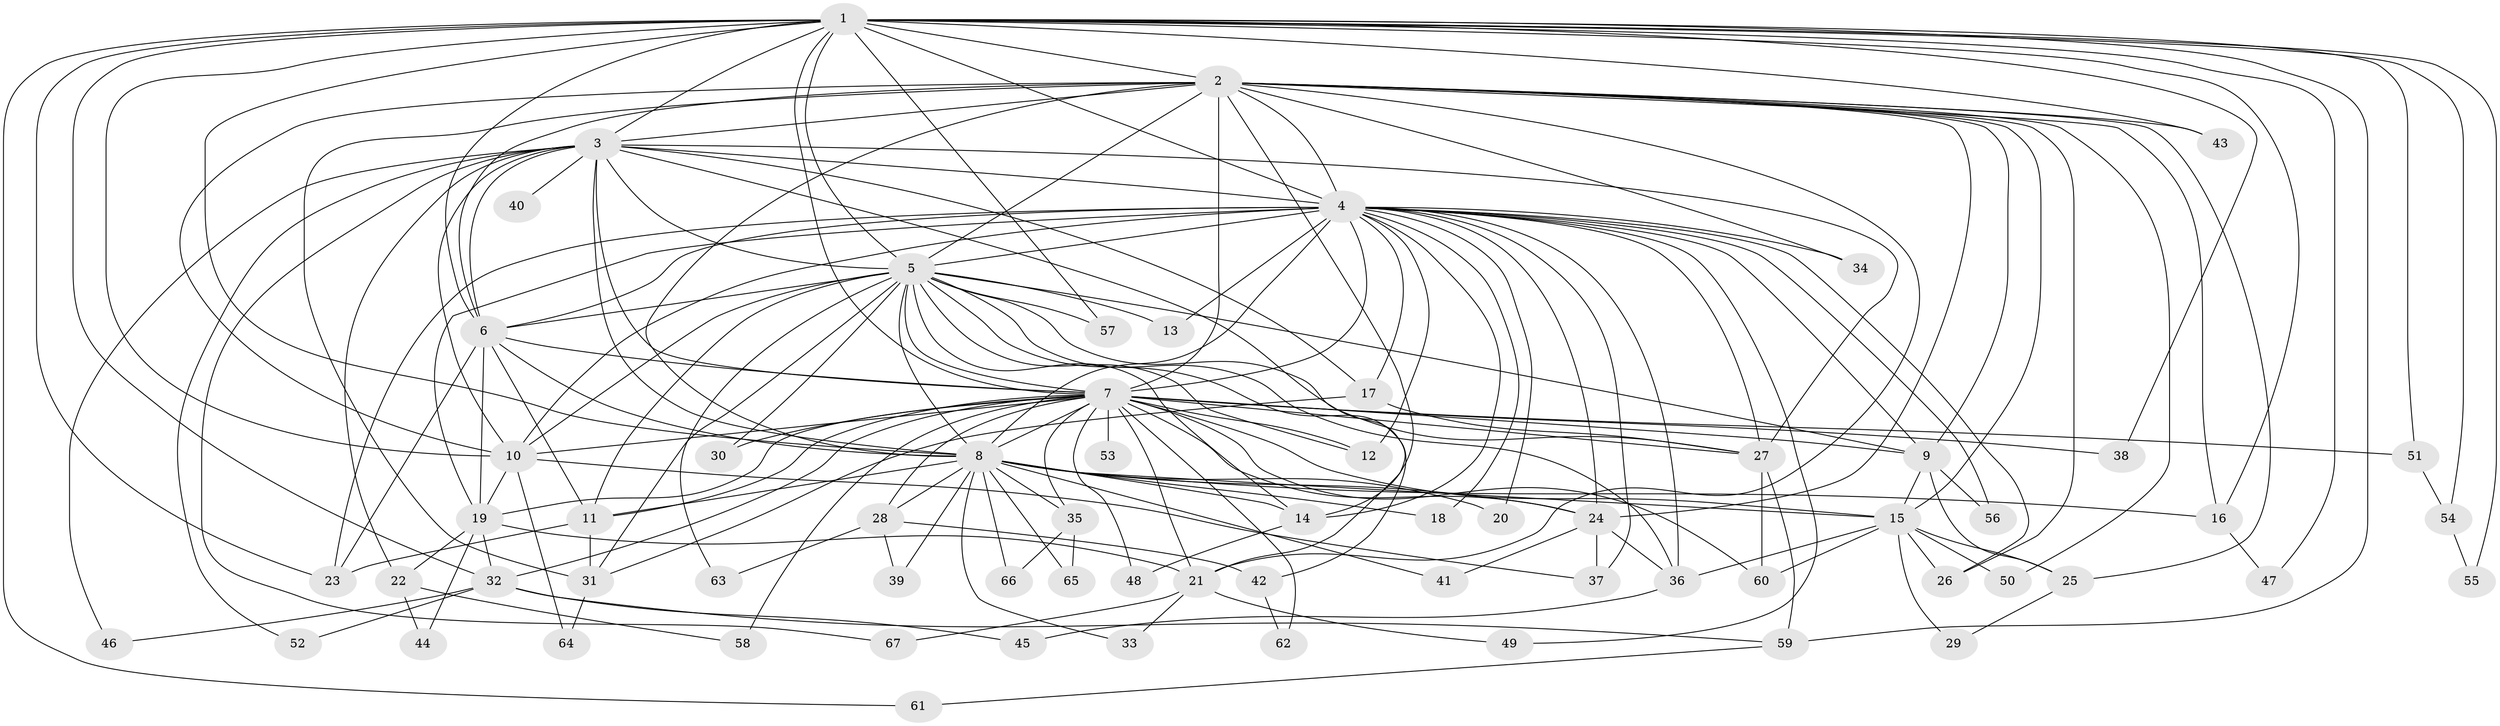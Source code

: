 // original degree distribution, {23: 0.014925373134328358, 16: 0.007462686567164179, 13: 0.007462686567164179, 25: 0.007462686567164179, 28: 0.007462686567164179, 21: 0.007462686567164179, 20: 0.007462686567164179, 38: 0.007462686567164179, 24: 0.007462686567164179, 6: 0.029850746268656716, 3: 0.19402985074626866, 2: 0.5373134328358209, 10: 0.007462686567164179, 4: 0.08955223880597014, 7: 0.022388059701492536, 5: 0.04477611940298507}
// Generated by graph-tools (version 1.1) at 2025/35/03/09/25 02:35:05]
// undirected, 67 vertices, 179 edges
graph export_dot {
graph [start="1"]
  node [color=gray90,style=filled];
  1;
  2;
  3;
  4;
  5;
  6;
  7;
  8;
  9;
  10;
  11;
  12;
  13;
  14;
  15;
  16;
  17;
  18;
  19;
  20;
  21;
  22;
  23;
  24;
  25;
  26;
  27;
  28;
  29;
  30;
  31;
  32;
  33;
  34;
  35;
  36;
  37;
  38;
  39;
  40;
  41;
  42;
  43;
  44;
  45;
  46;
  47;
  48;
  49;
  50;
  51;
  52;
  53;
  54;
  55;
  56;
  57;
  58;
  59;
  60;
  61;
  62;
  63;
  64;
  65;
  66;
  67;
  1 -- 2 [weight=2.0];
  1 -- 3 [weight=2.0];
  1 -- 4 [weight=2.0];
  1 -- 5 [weight=1.0];
  1 -- 6 [weight=2.0];
  1 -- 7 [weight=1.0];
  1 -- 8 [weight=1.0];
  1 -- 10 [weight=1.0];
  1 -- 16 [weight=1.0];
  1 -- 23 [weight=1.0];
  1 -- 32 [weight=1.0];
  1 -- 38 [weight=1.0];
  1 -- 43 [weight=1.0];
  1 -- 47 [weight=1.0];
  1 -- 51 [weight=1.0];
  1 -- 54 [weight=1.0];
  1 -- 55 [weight=1.0];
  1 -- 57 [weight=1.0];
  1 -- 59 [weight=1.0];
  1 -- 61 [weight=1.0];
  2 -- 3 [weight=2.0];
  2 -- 4 [weight=4.0];
  2 -- 5 [weight=2.0];
  2 -- 6 [weight=2.0];
  2 -- 7 [weight=18.0];
  2 -- 8 [weight=2.0];
  2 -- 9 [weight=1.0];
  2 -- 10 [weight=2.0];
  2 -- 14 [weight=1.0];
  2 -- 15 [weight=2.0];
  2 -- 16 [weight=1.0];
  2 -- 21 [weight=3.0];
  2 -- 24 [weight=1.0];
  2 -- 25 [weight=1.0];
  2 -- 26 [weight=1.0];
  2 -- 31 [weight=1.0];
  2 -- 34 [weight=3.0];
  2 -- 43 [weight=1.0];
  2 -- 50 [weight=1.0];
  3 -- 4 [weight=2.0];
  3 -- 5 [weight=1.0];
  3 -- 6 [weight=2.0];
  3 -- 7 [weight=3.0];
  3 -- 8 [weight=1.0];
  3 -- 10 [weight=1.0];
  3 -- 17 [weight=1.0];
  3 -- 21 [weight=1.0];
  3 -- 22 [weight=1.0];
  3 -- 27 [weight=1.0];
  3 -- 40 [weight=1.0];
  3 -- 46 [weight=1.0];
  3 -- 52 [weight=1.0];
  3 -- 67 [weight=1.0];
  4 -- 5 [weight=2.0];
  4 -- 6 [weight=3.0];
  4 -- 7 [weight=2.0];
  4 -- 8 [weight=2.0];
  4 -- 9 [weight=1.0];
  4 -- 10 [weight=2.0];
  4 -- 12 [weight=1.0];
  4 -- 13 [weight=1.0];
  4 -- 14 [weight=1.0];
  4 -- 17 [weight=1.0];
  4 -- 18 [weight=1.0];
  4 -- 19 [weight=1.0];
  4 -- 20 [weight=1.0];
  4 -- 23 [weight=1.0];
  4 -- 24 [weight=1.0];
  4 -- 26 [weight=1.0];
  4 -- 27 [weight=1.0];
  4 -- 34 [weight=1.0];
  4 -- 36 [weight=1.0];
  4 -- 37 [weight=1.0];
  4 -- 49 [weight=1.0];
  4 -- 56 [weight=1.0];
  5 -- 6 [weight=1.0];
  5 -- 7 [weight=2.0];
  5 -- 8 [weight=1.0];
  5 -- 9 [weight=1.0];
  5 -- 10 [weight=1.0];
  5 -- 11 [weight=1.0];
  5 -- 12 [weight=2.0];
  5 -- 13 [weight=1.0];
  5 -- 14 [weight=1.0];
  5 -- 27 [weight=1.0];
  5 -- 30 [weight=1.0];
  5 -- 31 [weight=1.0];
  5 -- 36 [weight=1.0];
  5 -- 42 [weight=1.0];
  5 -- 57 [weight=1.0];
  5 -- 63 [weight=1.0];
  6 -- 7 [weight=4.0];
  6 -- 8 [weight=2.0];
  6 -- 11 [weight=1.0];
  6 -- 19 [weight=1.0];
  6 -- 23 [weight=3.0];
  7 -- 8 [weight=1.0];
  7 -- 9 [weight=2.0];
  7 -- 10 [weight=1.0];
  7 -- 11 [weight=1.0];
  7 -- 12 [weight=1.0];
  7 -- 15 [weight=2.0];
  7 -- 19 [weight=1.0];
  7 -- 21 [weight=2.0];
  7 -- 24 [weight=2.0];
  7 -- 27 [weight=1.0];
  7 -- 28 [weight=1.0];
  7 -- 30 [weight=1.0];
  7 -- 32 [weight=1.0];
  7 -- 35 [weight=1.0];
  7 -- 38 [weight=1.0];
  7 -- 48 [weight=1.0];
  7 -- 51 [weight=1.0];
  7 -- 53 [weight=1.0];
  7 -- 58 [weight=1.0];
  7 -- 60 [weight=1.0];
  7 -- 62 [weight=1.0];
  8 -- 11 [weight=1.0];
  8 -- 14 [weight=1.0];
  8 -- 15 [weight=1.0];
  8 -- 16 [weight=1.0];
  8 -- 18 [weight=1.0];
  8 -- 20 [weight=1.0];
  8 -- 24 [weight=1.0];
  8 -- 28 [weight=1.0];
  8 -- 33 [weight=1.0];
  8 -- 35 [weight=1.0];
  8 -- 39 [weight=1.0];
  8 -- 41 [weight=1.0];
  8 -- 65 [weight=1.0];
  8 -- 66 [weight=1.0];
  9 -- 15 [weight=1.0];
  9 -- 25 [weight=1.0];
  9 -- 56 [weight=1.0];
  10 -- 19 [weight=1.0];
  10 -- 37 [weight=1.0];
  10 -- 64 [weight=1.0];
  11 -- 23 [weight=1.0];
  11 -- 31 [weight=1.0];
  14 -- 48 [weight=1.0];
  15 -- 25 [weight=1.0];
  15 -- 26 [weight=1.0];
  15 -- 29 [weight=1.0];
  15 -- 36 [weight=1.0];
  15 -- 50 [weight=1.0];
  15 -- 60 [weight=1.0];
  16 -- 47 [weight=1.0];
  17 -- 27 [weight=1.0];
  17 -- 31 [weight=1.0];
  19 -- 21 [weight=1.0];
  19 -- 22 [weight=2.0];
  19 -- 32 [weight=1.0];
  19 -- 44 [weight=1.0];
  21 -- 33 [weight=1.0];
  21 -- 49 [weight=1.0];
  21 -- 67 [weight=1.0];
  22 -- 44 [weight=1.0];
  22 -- 58 [weight=1.0];
  24 -- 36 [weight=1.0];
  24 -- 37 [weight=1.0];
  24 -- 41 [weight=1.0];
  25 -- 29 [weight=1.0];
  27 -- 59 [weight=1.0];
  27 -- 60 [weight=1.0];
  28 -- 39 [weight=1.0];
  28 -- 42 [weight=1.0];
  28 -- 63 [weight=1.0];
  31 -- 64 [weight=1.0];
  32 -- 45 [weight=1.0];
  32 -- 46 [weight=1.0];
  32 -- 52 [weight=1.0];
  32 -- 59 [weight=1.0];
  35 -- 65 [weight=1.0];
  35 -- 66 [weight=1.0];
  36 -- 45 [weight=1.0];
  42 -- 62 [weight=1.0];
  51 -- 54 [weight=1.0];
  54 -- 55 [weight=1.0];
  59 -- 61 [weight=1.0];
}
